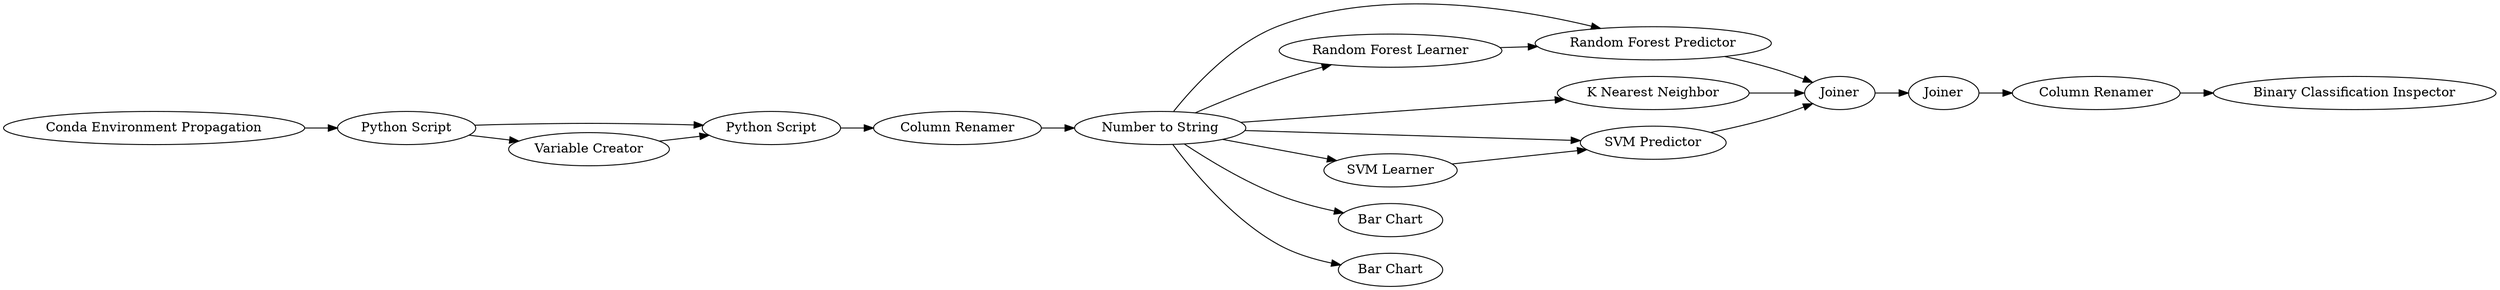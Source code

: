 digraph {
	31 -> 34
	4 -> 3
	4 -> 5
	3 -> 15
	34 -> 38
	2 -> 4
	15 -> 9
	9 -> 33
	9 -> 31
	37 -> 34
	38 -> 35
	33 -> 34
	29 -> 31
	9 -> 36
	9 -> 29
	9 -> 40
	36 -> 37
	9 -> 41
	5 -> 3
	9 -> 37
	35 -> 28
	5 [label="Variable Creator"]
	35 [label="Column Renamer"]
	34 [label=Joiner]
	41 [label="Bar Chart"]
	38 [label=Joiner]
	31 [label="Random Forest Predictor"]
	9 [label="Number to String"]
	29 [label="Random Forest Learner"]
	36 [label="SVM Learner"]
	4 [label="Python Script"]
	28 [label="Binary Classification Inspector"]
	15 [label="Column Renamer"]
	40 [label="Bar Chart"]
	33 [label="K Nearest Neighbor"]
	3 [label="Python Script"]
	2 [label="Conda Environment Propagation"]
	37 [label="SVM Predictor"]
	rankdir=LR
}
